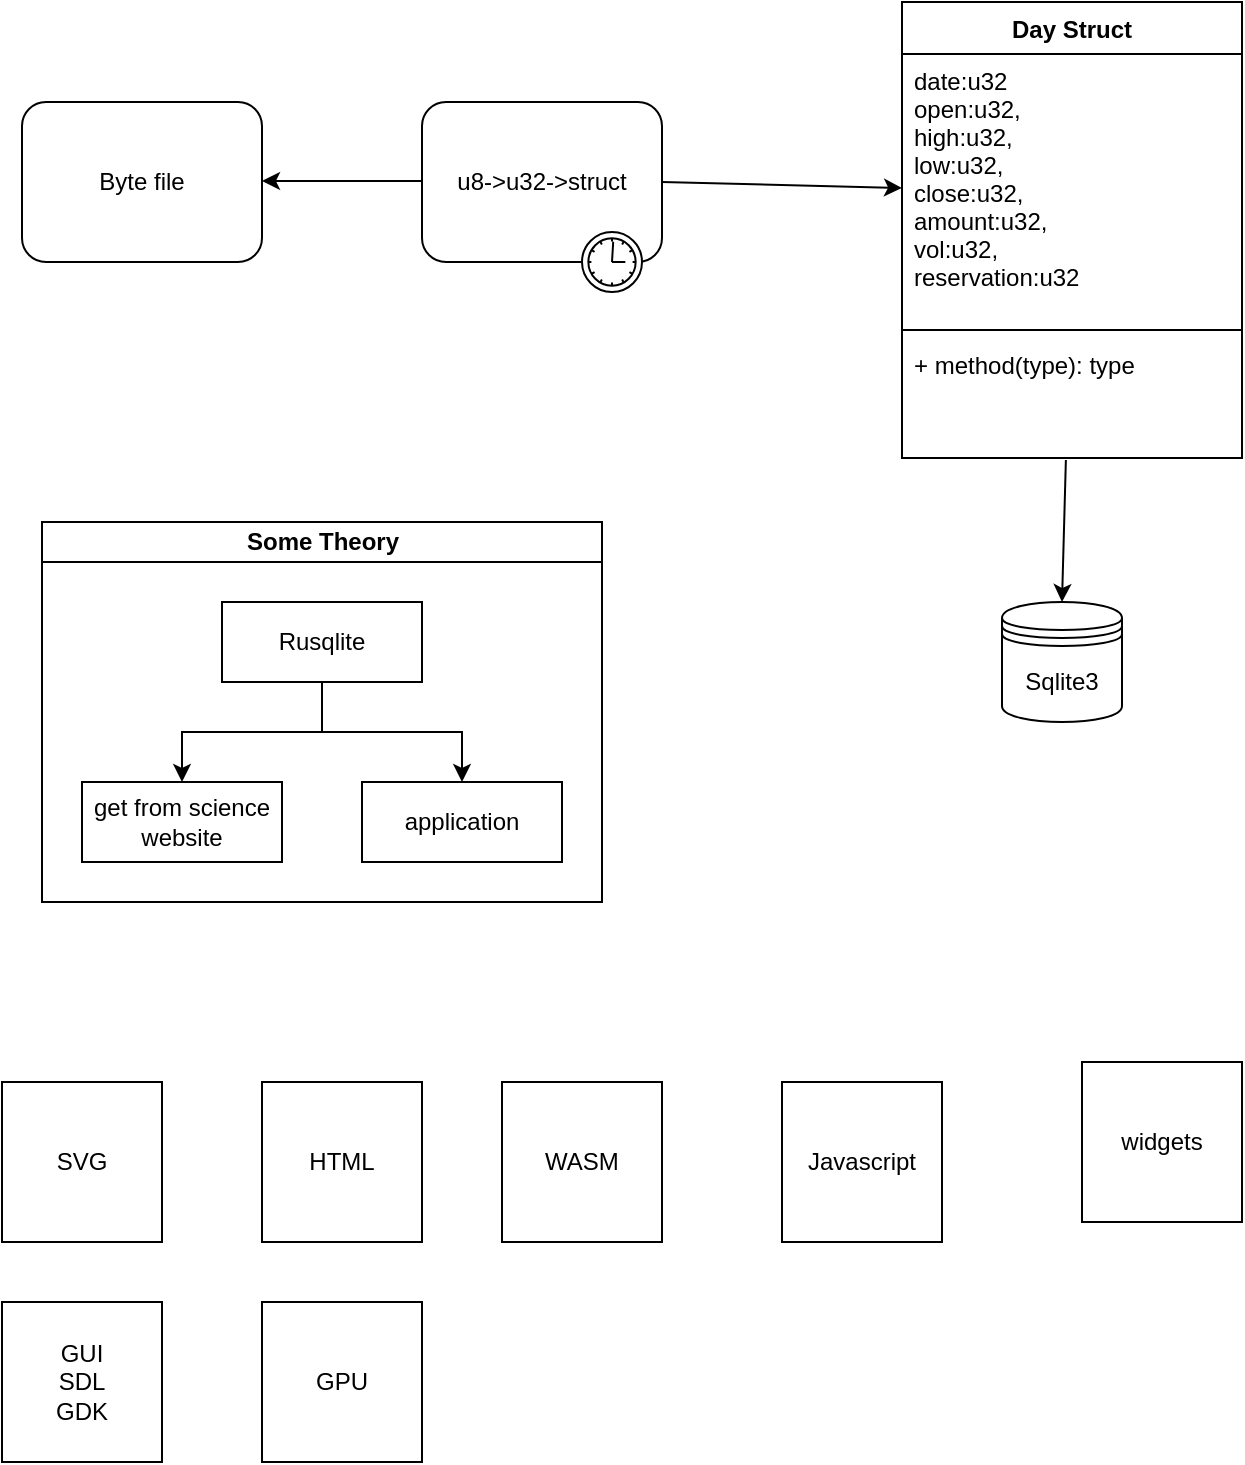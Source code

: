 <mxfile version="13.5.1" type="device"><diagram name="Page-1" id="efa7a0a1-bf9b-a30e-e6df-94a7791c09e9"><mxGraphModel dx="1086" dy="806" grid="1" gridSize="10" guides="1" tooltips="1" connect="1" arrows="1" fold="1" page="1" pageScale="1" pageWidth="826" pageHeight="1169" background="#ffffff" math="0" shadow="0"><root><mxCell id="0"/><mxCell id="1" parent="0"/><mxCell id="_QevX8z5pbSPaccfJ1tQ-116" style="edgeStyle=orthogonalEdgeStyle;rounded=0;orthogonalLoop=1;jettySize=auto;html=1;" parent="1" edge="1"><mxGeometry relative="1" as="geometry"><mxPoint x="250" y="159.5" as="targetPoint"/><mxPoint x="330" y="159.5" as="sourcePoint"/></mxGeometry></mxCell><mxCell id="_QevX8z5pbSPaccfJ1tQ-117" value="Byte file" style="shape=ext;rounded=1;html=1;whiteSpace=wrap;" parent="1" vertex="1"><mxGeometry x="130" y="120" width="120" height="80" as="geometry"/></mxCell><mxCell id="_QevX8z5pbSPaccfJ1tQ-118" value="u8-&amp;gt;u32-&amp;gt;struct" style="html=1;whiteSpace=wrap;rounded=1;dropTarget=0;" parent="1" vertex="1"><mxGeometry x="330" y="120" width="120" height="80" as="geometry"/></mxCell><mxCell id="_QevX8z5pbSPaccfJ1tQ-119" value="" style="shape=mxgraph.bpmn.timer_start;perimeter=ellipsePerimeter;html=1;verticalLabelPosition=bottom;labelBackgroundColor=#ffffff;verticalAlign=top;outlineConnect=0;" parent="_QevX8z5pbSPaccfJ1tQ-118" vertex="1"><mxGeometry x="1" y="1" width="30" height="30" relative="1" as="geometry"><mxPoint x="-40" y="-15" as="offset"/></mxGeometry></mxCell><mxCell id="A_nd2TCC8PFD_R9Ash0k-1" value="Sqlite3" style="shape=datastore;whiteSpace=wrap;html=1;" parent="1" vertex="1"><mxGeometry x="620" y="370" width="60" height="60" as="geometry"/></mxCell><mxCell id="A_nd2TCC8PFD_R9Ash0k-2" value="Some&amp;nbsp;Theory" style="swimlane;html=1;startSize=20;horizontal=1;childLayout=treeLayout;horizontalTree=0;resizable=0;containerType=tree;" parent="1" vertex="1"><mxGeometry x="140" y="330" width="280" height="190" as="geometry"/></mxCell><mxCell id="A_nd2TCC8PFD_R9Ash0k-3" value="Rusqlite" style="whiteSpace=wrap;html=1;" parent="A_nd2TCC8PFD_R9Ash0k-2" vertex="1"><mxGeometry x="90" y="40" width="100" height="40" as="geometry"/></mxCell><mxCell id="A_nd2TCC8PFD_R9Ash0k-4" value="get from science website" style="whiteSpace=wrap;html=1;" parent="A_nd2TCC8PFD_R9Ash0k-2" vertex="1"><mxGeometry x="20" y="130" width="100" height="40" as="geometry"/></mxCell><mxCell id="A_nd2TCC8PFD_R9Ash0k-5" value="" style="edgeStyle=elbowEdgeStyle;elbow=vertical;html=1;rounded=0;" parent="A_nd2TCC8PFD_R9Ash0k-2" source="A_nd2TCC8PFD_R9Ash0k-3" target="A_nd2TCC8PFD_R9Ash0k-4" edge="1"><mxGeometry relative="1" as="geometry"/></mxCell><mxCell id="A_nd2TCC8PFD_R9Ash0k-6" value="application" style="whiteSpace=wrap;html=1;" parent="A_nd2TCC8PFD_R9Ash0k-2" vertex="1"><mxGeometry x="160" y="130" width="100" height="40" as="geometry"/></mxCell><mxCell id="A_nd2TCC8PFD_R9Ash0k-7" value="" style="edgeStyle=elbowEdgeStyle;elbow=vertical;html=1;rounded=0;" parent="A_nd2TCC8PFD_R9Ash0k-2" source="A_nd2TCC8PFD_R9Ash0k-3" target="A_nd2TCC8PFD_R9Ash0k-6" edge="1"><mxGeometry relative="1" as="geometry"/></mxCell><mxCell id="vKISCRREQHg1gVeMkjCs-1" value="Day Struct" style="swimlane;fontStyle=1;align=center;verticalAlign=top;childLayout=stackLayout;horizontal=1;startSize=26;horizontalStack=0;resizeParent=1;resizeParentMax=0;resizeLast=0;collapsible=1;marginBottom=0;fontFamily=Helvetica;" parent="1" vertex="1"><mxGeometry x="570" y="70" width="170" height="228" as="geometry"/></mxCell><mxCell id="vKISCRREQHg1gVeMkjCs-2" value="&#9;date:u32&#10;&#9;open:u32,&#10;&#9;high:u32,&#10;&#9;low:u32,&#10;&#9;close:u32,&#10;&#9;amount:u32,&#10;&#9;vol:u32,&#10;&#9;reservation:u32" style="text;strokeColor=none;fillColor=none;align=left;verticalAlign=top;spacingLeft=4;spacingRight=4;overflow=hidden;rotatable=0;points=[[0,0.5],[1,0.5]];portConstraint=eastwest;" parent="vKISCRREQHg1gVeMkjCs-1" vertex="1"><mxGeometry y="26" width="170" height="134" as="geometry"/></mxCell><mxCell id="vKISCRREQHg1gVeMkjCs-3" value="" style="line;strokeWidth=1;fillColor=none;align=left;verticalAlign=middle;spacingTop=-1;spacingLeft=3;spacingRight=3;rotatable=0;labelPosition=right;points=[];portConstraint=eastwest;" parent="vKISCRREQHg1gVeMkjCs-1" vertex="1"><mxGeometry y="160" width="170" height="8" as="geometry"/></mxCell><mxCell id="vKISCRREQHg1gVeMkjCs-4" value="+ method(type): type" style="text;strokeColor=none;fillColor=none;align=left;verticalAlign=top;spacingLeft=4;spacingRight=4;overflow=hidden;rotatable=0;points=[[0,0.5],[1,0.5]];portConstraint=eastwest;" parent="vKISCRREQHg1gVeMkjCs-1" vertex="1"><mxGeometry y="168" width="170" height="60" as="geometry"/></mxCell><mxCell id="vKISCRREQHg1gVeMkjCs-7" value="" style="endArrow=classic;html=1;fontFamily=Helvetica;entryX=0.5;entryY=0;entryDx=0;entryDy=0;exitX=0.482;exitY=1.017;exitDx=0;exitDy=0;exitPerimeter=0;" parent="1" source="vKISCRREQHg1gVeMkjCs-4" target="A_nd2TCC8PFD_R9Ash0k-1" edge="1"><mxGeometry width="50" height="50" relative="1" as="geometry"><mxPoint x="390" y="440" as="sourcePoint"/><mxPoint x="440" y="390" as="targetPoint"/></mxGeometry></mxCell><mxCell id="vKISCRREQHg1gVeMkjCs-8" value="" style="endArrow=classic;html=1;fontFamily=Helvetica;entryX=0;entryY=0.5;entryDx=0;entryDy=0;exitX=1;exitY=0.5;exitDx=0;exitDy=0;" parent="1" source="_QevX8z5pbSPaccfJ1tQ-118" target="vKISCRREQHg1gVeMkjCs-2" edge="1"><mxGeometry width="50" height="50" relative="1" as="geometry"><mxPoint x="390" y="440" as="sourcePoint"/><mxPoint x="440" y="390" as="targetPoint"/></mxGeometry></mxCell><mxCell id="8rrE7tE72W1u6K1hEXst-1" value="SVG" style="whiteSpace=wrap;html=1;aspect=fixed;" vertex="1" parent="1"><mxGeometry x="120" y="610" width="80" height="80" as="geometry"/></mxCell><mxCell id="8rrE7tE72W1u6K1hEXst-2" value="HTML" style="whiteSpace=wrap;html=1;aspect=fixed;" vertex="1" parent="1"><mxGeometry x="250" y="610" width="80" height="80" as="geometry"/></mxCell><mxCell id="8rrE7tE72W1u6K1hEXst-4" value="WASM" style="whiteSpace=wrap;html=1;aspect=fixed;" vertex="1" parent="1"><mxGeometry x="370" y="610" width="80" height="80" as="geometry"/></mxCell><mxCell id="8rrE7tE72W1u6K1hEXst-5" value="Javascript" style="whiteSpace=wrap;html=1;aspect=fixed;" vertex="1" parent="1"><mxGeometry x="510" y="610" width="80" height="80" as="geometry"/></mxCell><mxCell id="8rrE7tE72W1u6K1hEXst-6" value="widgets" style="whiteSpace=wrap;html=1;aspect=fixed;" vertex="1" parent="1"><mxGeometry x="660" y="600" width="80" height="80" as="geometry"/></mxCell><mxCell id="8rrE7tE72W1u6K1hEXst-7" value="GUI&lt;br&gt;SDL&lt;br&gt;GDK" style="whiteSpace=wrap;html=1;aspect=fixed;" vertex="1" parent="1"><mxGeometry x="120" y="720" width="80" height="80" as="geometry"/></mxCell><mxCell id="8rrE7tE72W1u6K1hEXst-8" value="GPU" style="whiteSpace=wrap;html=1;aspect=fixed;" vertex="1" parent="1"><mxGeometry x="250" y="720" width="80" height="80" as="geometry"/></mxCell></root></mxGraphModel></diagram></mxfile>